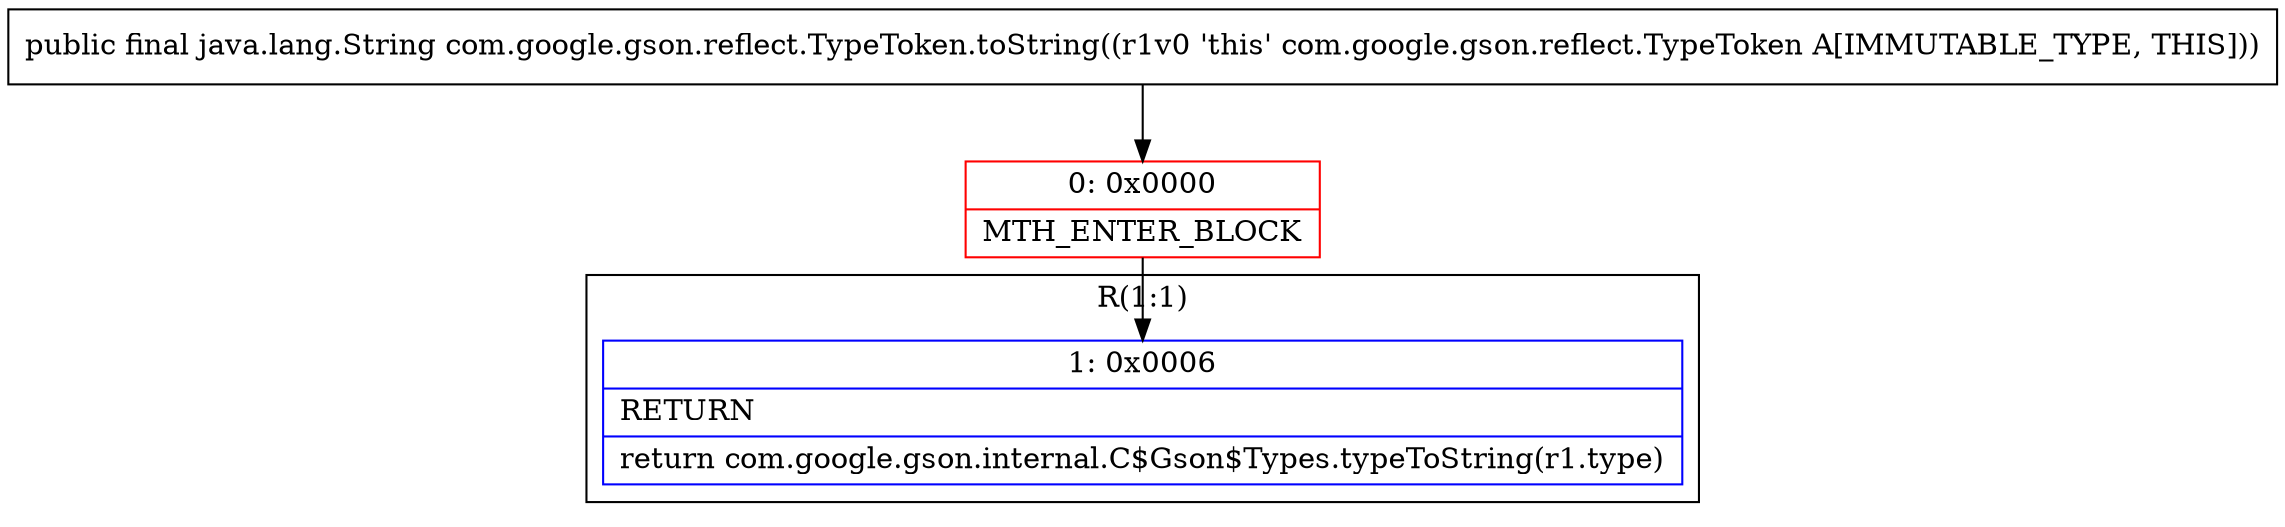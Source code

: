 digraph "CFG forcom.google.gson.reflect.TypeToken.toString()Ljava\/lang\/String;" {
subgraph cluster_Region_394333429 {
label = "R(1:1)";
node [shape=record,color=blue];
Node_1 [shape=record,label="{1\:\ 0x0006|RETURN\l|return com.google.gson.internal.C$Gson$Types.typeToString(r1.type)\l}"];
}
Node_0 [shape=record,color=red,label="{0\:\ 0x0000|MTH_ENTER_BLOCK\l}"];
MethodNode[shape=record,label="{public final java.lang.String com.google.gson.reflect.TypeToken.toString((r1v0 'this' com.google.gson.reflect.TypeToken A[IMMUTABLE_TYPE, THIS])) }"];
MethodNode -> Node_0;
Node_0 -> Node_1;
}


